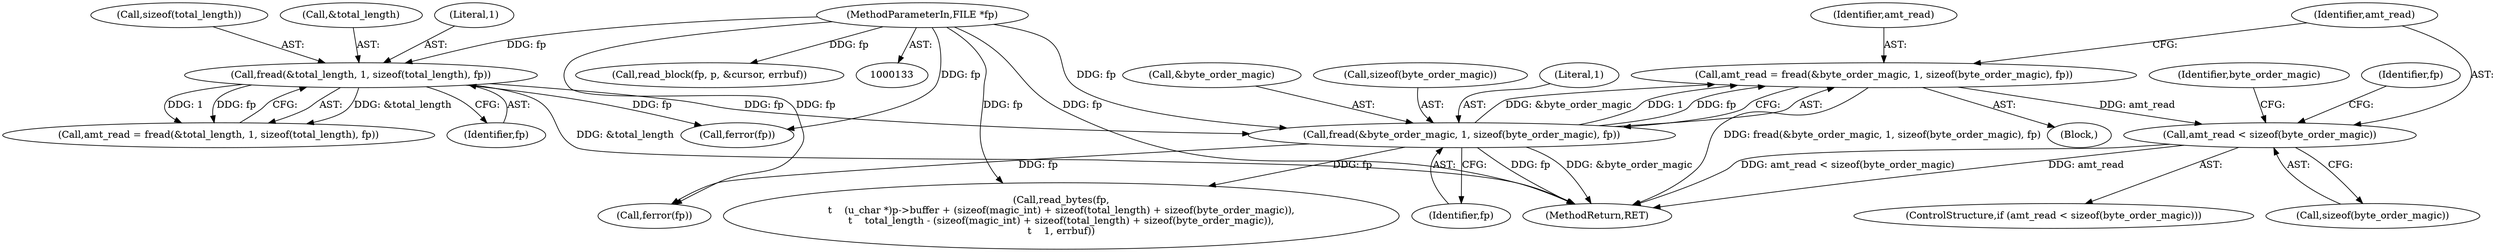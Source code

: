 digraph "0_libpcap_87d6bef033062f969e70fa40c43dfd945d5a20ab@API" {
"1000204" [label="(Call,amt_read = fread(&byte_order_magic, 1, sizeof(byte_order_magic), fp))"];
"1000206" [label="(Call,fread(&byte_order_magic, 1, sizeof(byte_order_magic), fp))"];
"1000174" [label="(Call,fread(&total_length, 1, sizeof(total_length), fp))"];
"1000135" [label="(MethodParameterIn,FILE *fp)"];
"1000214" [label="(Call,amt_read < sizeof(byte_order_magic))"];
"1000174" [label="(Call,fread(&total_length, 1, sizeof(total_length), fp))"];
"1000205" [label="(Identifier,amt_read)"];
"1000178" [label="(Call,sizeof(total_length))"];
"1000210" [label="(Call,sizeof(byte_order_magic))"];
"1000206" [label="(Call,fread(&byte_order_magic, 1, sizeof(byte_order_magic), fp))"];
"1000216" [label="(Call,sizeof(byte_order_magic))"];
"1000207" [label="(Call,&byte_order_magic)"];
"1000707" [label="(MethodReturn,RET)"];
"1000180" [label="(Identifier,fp)"];
"1000204" [label="(Call,amt_read = fread(&byte_order_magic, 1, sizeof(byte_order_magic), fp))"];
"1000175" [label="(Call,&total_length)"];
"1000213" [label="(ControlStructure,if (amt_read < sizeof(byte_order_magic)))"];
"1000172" [label="(Call,amt_read = fread(&total_length, 1, sizeof(total_length), fp))"];
"1000215" [label="(Identifier,amt_read)"];
"1000221" [label="(Identifier,fp)"];
"1000135" [label="(MethodParameterIn,FILE *fp)"];
"1000139" [label="(Block,)"];
"1000212" [label="(Identifier,fp)"];
"1000177" [label="(Literal,1)"];
"1000220" [label="(Call,ferror(fp))"];
"1000188" [label="(Call,ferror(fp))"];
"1000209" [label="(Literal,1)"];
"1000445" [label="(Call,read_bytes(fp,\n\t    (u_char *)p->buffer + (sizeof(magic_int) + sizeof(total_length) + sizeof(byte_order_magic)),\n\t    total_length - (sizeof(magic_int) + sizeof(total_length) + sizeof(byte_order_magic)),\n\t    1, errbuf))"];
"1000547" [label="(Call,read_block(fp, p, &cursor, errbuf))"];
"1000214" [label="(Call,amt_read < sizeof(byte_order_magic))"];
"1000238" [label="(Identifier,byte_order_magic)"];
"1000204" -> "1000139"  [label="AST: "];
"1000204" -> "1000206"  [label="CFG: "];
"1000205" -> "1000204"  [label="AST: "];
"1000206" -> "1000204"  [label="AST: "];
"1000215" -> "1000204"  [label="CFG: "];
"1000204" -> "1000707"  [label="DDG: fread(&byte_order_magic, 1, sizeof(byte_order_magic), fp)"];
"1000206" -> "1000204"  [label="DDG: &byte_order_magic"];
"1000206" -> "1000204"  [label="DDG: 1"];
"1000206" -> "1000204"  [label="DDG: fp"];
"1000204" -> "1000214"  [label="DDG: amt_read"];
"1000206" -> "1000212"  [label="CFG: "];
"1000207" -> "1000206"  [label="AST: "];
"1000209" -> "1000206"  [label="AST: "];
"1000210" -> "1000206"  [label="AST: "];
"1000212" -> "1000206"  [label="AST: "];
"1000206" -> "1000707"  [label="DDG: &byte_order_magic"];
"1000206" -> "1000707"  [label="DDG: fp"];
"1000174" -> "1000206"  [label="DDG: fp"];
"1000135" -> "1000206"  [label="DDG: fp"];
"1000206" -> "1000220"  [label="DDG: fp"];
"1000206" -> "1000445"  [label="DDG: fp"];
"1000174" -> "1000172"  [label="AST: "];
"1000174" -> "1000180"  [label="CFG: "];
"1000175" -> "1000174"  [label="AST: "];
"1000177" -> "1000174"  [label="AST: "];
"1000178" -> "1000174"  [label="AST: "];
"1000180" -> "1000174"  [label="AST: "];
"1000172" -> "1000174"  [label="CFG: "];
"1000174" -> "1000707"  [label="DDG: &total_length"];
"1000174" -> "1000172"  [label="DDG: &total_length"];
"1000174" -> "1000172"  [label="DDG: 1"];
"1000174" -> "1000172"  [label="DDG: fp"];
"1000135" -> "1000174"  [label="DDG: fp"];
"1000174" -> "1000188"  [label="DDG: fp"];
"1000135" -> "1000133"  [label="AST: "];
"1000135" -> "1000707"  [label="DDG: fp"];
"1000135" -> "1000188"  [label="DDG: fp"];
"1000135" -> "1000220"  [label="DDG: fp"];
"1000135" -> "1000445"  [label="DDG: fp"];
"1000135" -> "1000547"  [label="DDG: fp"];
"1000214" -> "1000213"  [label="AST: "];
"1000214" -> "1000216"  [label="CFG: "];
"1000215" -> "1000214"  [label="AST: "];
"1000216" -> "1000214"  [label="AST: "];
"1000221" -> "1000214"  [label="CFG: "];
"1000238" -> "1000214"  [label="CFG: "];
"1000214" -> "1000707"  [label="DDG: amt_read < sizeof(byte_order_magic)"];
"1000214" -> "1000707"  [label="DDG: amt_read"];
}
